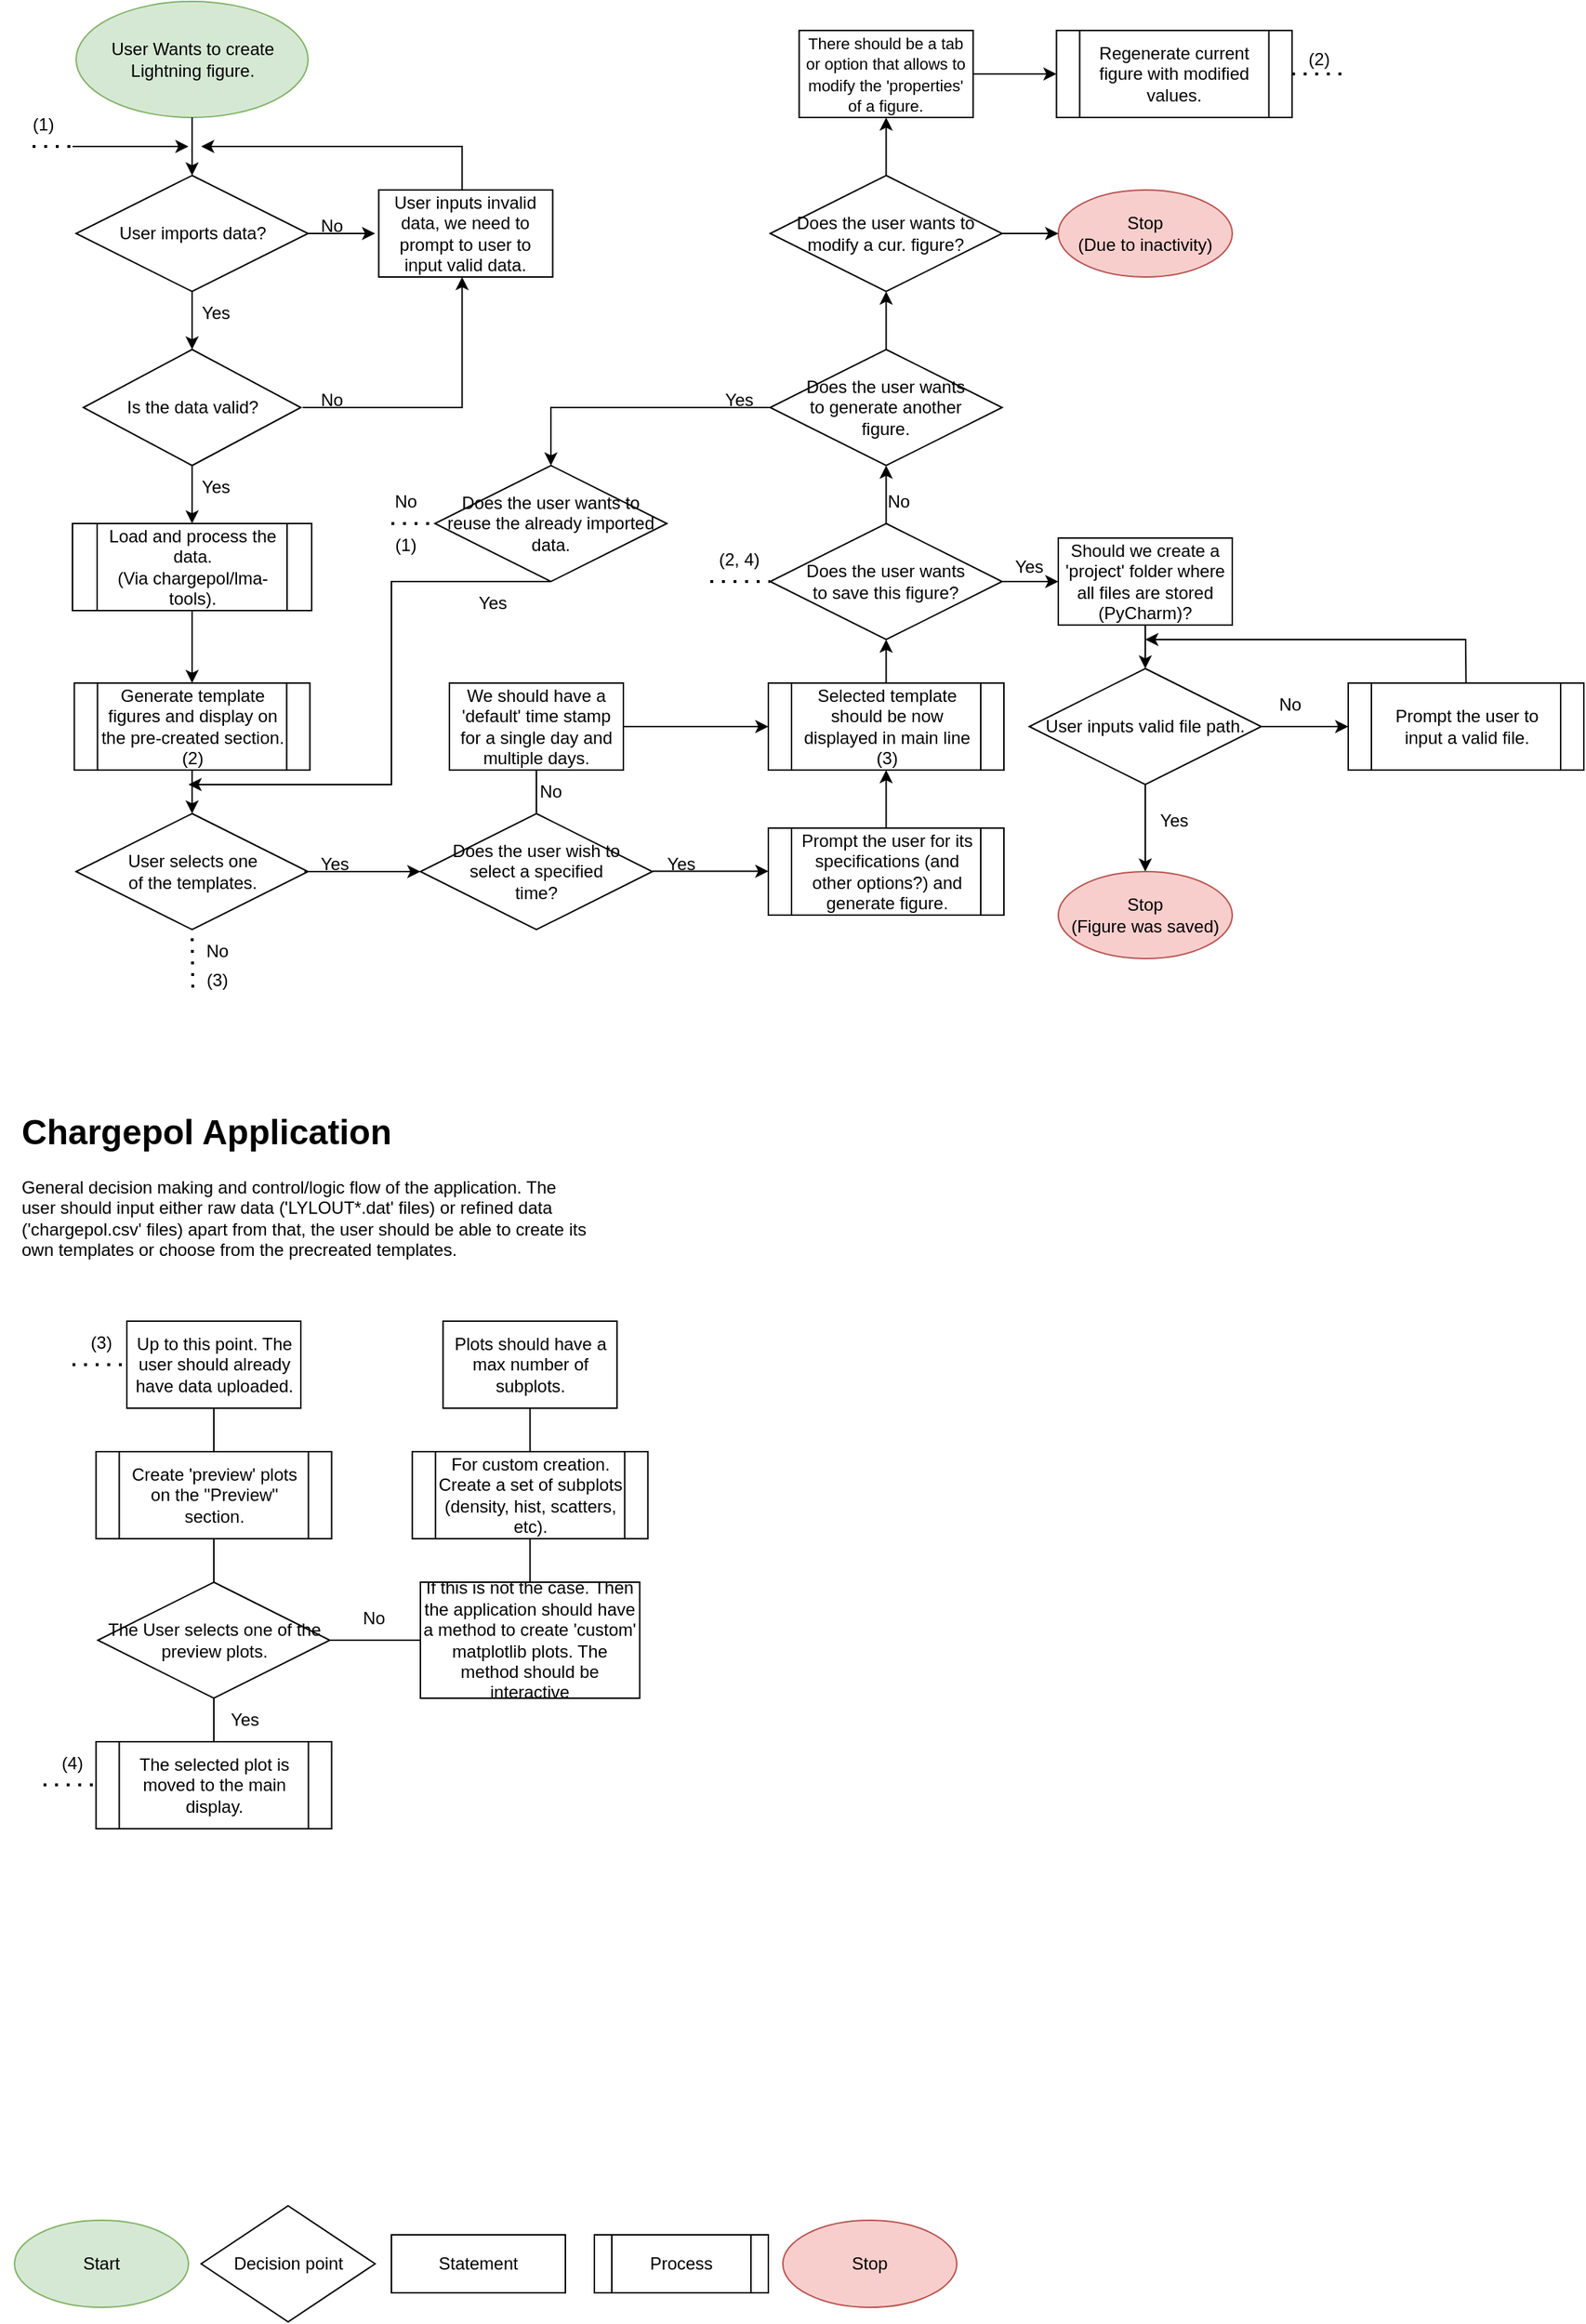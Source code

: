 <mxfile version="20.5.3" type="embed"><diagram id="C5RBs43oDa-KdzZeNtuy" name="Page-1"><mxGraphModel dx="494" dy="338" grid="1" gridSize="10" guides="1" tooltips="1" connect="1" arrows="1" fold="1" page="1" pageScale="1" pageWidth="1169" pageHeight="1654" math="0" shadow="0"><root><mxCell id="WIyWlLk6GJQsqaUBKTNV-0"/><mxCell id="WIyWlLk6GJQsqaUBKTNV-1" parent="WIyWlLk6GJQsqaUBKTNV-0"/><mxCell id="_-kEL4ofkOqdXQKnSpcr-0" value="User Wants to create&lt;br&gt;Lightning figure." style="ellipse;whiteSpace=wrap;html=1;fillColor=#d5e8d4;strokeColor=#82b366;" parent="WIyWlLk6GJQsqaUBKTNV-1" vertex="1"><mxGeometry x="82.5" y="40" width="160" height="80" as="geometry"/></mxCell><mxCell id="_-kEL4ofkOqdXQKnSpcr-2" value="User imports data?" style="rhombus;whiteSpace=wrap;html=1;" parent="WIyWlLk6GJQsqaUBKTNV-1" vertex="1"><mxGeometry x="82.5" y="160" width="160" height="80" as="geometry"/></mxCell><mxCell id="_-kEL4ofkOqdXQKnSpcr-3" value="User inputs invalid data, we need to prompt to user to input valid data." style="rounded=0;whiteSpace=wrap;html=1;" parent="WIyWlLk6GJQsqaUBKTNV-1" vertex="1"><mxGeometry x="291.25" y="170" width="120" height="60" as="geometry"/></mxCell><mxCell id="_-kEL4ofkOqdXQKnSpcr-4" value="Is the data valid?" style="rhombus;whiteSpace=wrap;html=1;" parent="WIyWlLk6GJQsqaUBKTNV-1" vertex="1"><mxGeometry x="87.5" y="280" width="150" height="80" as="geometry"/></mxCell><mxCell id="_-kEL4ofkOqdXQKnSpcr-7" value="Load and process the data.&lt;br style=&quot;border-color: var(--border-color);&quot;&gt;(Via chargepol/lma-tools)." style="shape=process;whiteSpace=wrap;html=1;backgroundOutline=1;" parent="WIyWlLk6GJQsqaUBKTNV-1" vertex="1"><mxGeometry x="80" y="400" width="165" height="60" as="geometry"/></mxCell><mxCell id="_-kEL4ofkOqdXQKnSpcr-8" value="Statement" style="rounded=0;whiteSpace=wrap;html=1;" parent="WIyWlLk6GJQsqaUBKTNV-1" vertex="1"><mxGeometry x="300" y="1580" width="120" height="40" as="geometry"/></mxCell><mxCell id="_-kEL4ofkOqdXQKnSpcr-10" value="Stop" style="ellipse;whiteSpace=wrap;html=1;fillColor=#f8cecc;strokeColor=#b85450;" parent="WIyWlLk6GJQsqaUBKTNV-1" vertex="1"><mxGeometry x="570" y="1570" width="120" height="60" as="geometry"/></mxCell><mxCell id="_-kEL4ofkOqdXQKnSpcr-11" value="Process" style="shape=process;whiteSpace=wrap;html=1;backgroundOutline=1;" parent="WIyWlLk6GJQsqaUBKTNV-1" vertex="1"><mxGeometry x="440" y="1580" width="120" height="40" as="geometry"/></mxCell><mxCell id="_-kEL4ofkOqdXQKnSpcr-12" value="Decision point" style="rhombus;whiteSpace=wrap;html=1;" parent="WIyWlLk6GJQsqaUBKTNV-1" vertex="1"><mxGeometry x="168.75" y="1560" width="120" height="80" as="geometry"/></mxCell><mxCell id="_-kEL4ofkOqdXQKnSpcr-13" value="" style="endArrow=classic;html=1;rounded=0;entryX=0.5;entryY=1;entryDx=0;entryDy=0;" parent="WIyWlLk6GJQsqaUBKTNV-1" edge="1"><mxGeometry width="50" height="50" relative="1" as="geometry"><mxPoint x="238.75" y="320" as="sourcePoint"/><mxPoint x="348.75" y="230" as="targetPoint"/><Array as="points"><mxPoint x="348.75" y="320"/></Array></mxGeometry></mxCell><mxCell id="_-kEL4ofkOqdXQKnSpcr-14" value="No" style="text;html=1;strokeColor=none;fillColor=none;align=center;verticalAlign=middle;whiteSpace=wrap;rounded=0;" parent="WIyWlLk6GJQsqaUBKTNV-1" vertex="1"><mxGeometry x="228.75" y="300" width="60" height="30" as="geometry"/></mxCell><mxCell id="_-kEL4ofkOqdXQKnSpcr-15" value="" style="endArrow=classic;html=1;rounded=0;exitX=0.5;exitY=1;exitDx=0;exitDy=0;entryX=0.5;entryY=0;entryDx=0;entryDy=0;" parent="WIyWlLk6GJQsqaUBKTNV-1" source="_-kEL4ofkOqdXQKnSpcr-2" target="_-kEL4ofkOqdXQKnSpcr-4" edge="1"><mxGeometry width="50" height="50" relative="1" as="geometry"><mxPoint x="178.75" y="260" as="sourcePoint"/><mxPoint x="228.75" y="210" as="targetPoint"/></mxGeometry></mxCell><mxCell id="_-kEL4ofkOqdXQKnSpcr-18" value="Yes" style="text;html=1;strokeColor=none;fillColor=none;align=center;verticalAlign=middle;whiteSpace=wrap;rounded=0;" parent="WIyWlLk6GJQsqaUBKTNV-1" vertex="1"><mxGeometry x="148.75" y="240" width="60" height="30" as="geometry"/></mxCell><mxCell id="_-kEL4ofkOqdXQKnSpcr-19" value="" style="endArrow=classic;html=1;rounded=0;exitX=0.5;exitY=1;exitDx=0;exitDy=0;entryX=0.5;entryY=0;entryDx=0;entryDy=0;" parent="WIyWlLk6GJQsqaUBKTNV-1" source="_-kEL4ofkOqdXQKnSpcr-0" target="_-kEL4ofkOqdXQKnSpcr-2" edge="1"><mxGeometry width="50" height="50" relative="1" as="geometry"><mxPoint x="168.75" y="160" as="sourcePoint"/><mxPoint x="218.75" y="110" as="targetPoint"/></mxGeometry></mxCell><mxCell id="_-kEL4ofkOqdXQKnSpcr-20" value="" style="endArrow=classic;html=1;rounded=0;exitX=1;exitY=0.5;exitDx=0;exitDy=0;entryX=0;entryY=0.5;entryDx=0;entryDy=0;" parent="WIyWlLk6GJQsqaUBKTNV-1" source="_-kEL4ofkOqdXQKnSpcr-2" edge="1"><mxGeometry width="50" height="50" relative="1" as="geometry"><mxPoint x="248.75" y="160" as="sourcePoint"/><mxPoint x="288.75" y="200" as="targetPoint"/></mxGeometry></mxCell><mxCell id="_-kEL4ofkOqdXQKnSpcr-21" value="No" style="text;html=1;strokeColor=none;fillColor=none;align=center;verticalAlign=middle;whiteSpace=wrap;rounded=0;" parent="WIyWlLk6GJQsqaUBKTNV-1" vertex="1"><mxGeometry x="228.75" y="180" width="60" height="30" as="geometry"/></mxCell><mxCell id="_-kEL4ofkOqdXQKnSpcr-22" value="" style="endArrow=classic;html=1;rounded=0;exitX=0.5;exitY=0;exitDx=0;exitDy=0;" parent="WIyWlLk6GJQsqaUBKTNV-1" edge="1"><mxGeometry width="50" height="50" relative="1" as="geometry"><mxPoint x="348.75" y="170" as="sourcePoint"/><mxPoint x="168.75" y="140" as="targetPoint"/><Array as="points"><mxPoint x="348.75" y="140"/></Array></mxGeometry></mxCell><mxCell id="_-kEL4ofkOqdXQKnSpcr-23" value="" style="endArrow=classic;html=1;rounded=0;exitX=0.5;exitY=1;exitDx=0;exitDy=0;entryX=0.5;entryY=0;entryDx=0;entryDy=0;" parent="WIyWlLk6GJQsqaUBKTNV-1" source="_-kEL4ofkOqdXQKnSpcr-4" target="_-kEL4ofkOqdXQKnSpcr-7" edge="1"><mxGeometry width="50" height="50" relative="1" as="geometry"><mxPoint x="188.75" y="380" as="sourcePoint"/><mxPoint x="238.75" y="330" as="targetPoint"/></mxGeometry></mxCell><mxCell id="_-kEL4ofkOqdXQKnSpcr-24" value="Yes" style="text;html=1;strokeColor=none;fillColor=none;align=center;verticalAlign=middle;whiteSpace=wrap;rounded=0;" parent="WIyWlLk6GJQsqaUBKTNV-1" vertex="1"><mxGeometry x="148.75" y="360" width="60" height="30" as="geometry"/></mxCell><mxCell id="_-kEL4ofkOqdXQKnSpcr-25" value="" style="endArrow=classic;html=1;rounded=0;exitX=0.5;exitY=1;exitDx=0;exitDy=0;entryX=0.5;entryY=0;entryDx=0;entryDy=0;" parent="WIyWlLk6GJQsqaUBKTNV-1" source="_-kEL4ofkOqdXQKnSpcr-7" target="_-kEL4ofkOqdXQKnSpcr-26" edge="1"><mxGeometry width="50" height="50" relative="1" as="geometry"><mxPoint x="188.75" y="540" as="sourcePoint"/><mxPoint x="163.75" y="520" as="targetPoint"/></mxGeometry></mxCell><mxCell id="_-kEL4ofkOqdXQKnSpcr-26" value="Generate template figures and display on the pre-created section. (2)" style="shape=process;whiteSpace=wrap;html=1;backgroundOutline=1;" parent="WIyWlLk6GJQsqaUBKTNV-1" vertex="1"><mxGeometry x="81.25" y="510" width="162.5" height="60" as="geometry"/></mxCell><mxCell id="_-kEL4ofkOqdXQKnSpcr-27" value="User selects one &lt;br&gt;of the templates." style="rhombus;whiteSpace=wrap;html=1;" parent="WIyWlLk6GJQsqaUBKTNV-1" vertex="1"><mxGeometry x="82.5" y="600" width="160" height="80" as="geometry"/></mxCell><mxCell id="_-kEL4ofkOqdXQKnSpcr-28" value="" style="endArrow=classic;html=1;rounded=0;exitX=0.5;exitY=1;exitDx=0;exitDy=0;entryX=0.5;entryY=0;entryDx=0;entryDy=0;" parent="WIyWlLk6GJQsqaUBKTNV-1" source="_-kEL4ofkOqdXQKnSpcr-26" target="_-kEL4ofkOqdXQKnSpcr-27" edge="1"><mxGeometry width="50" height="50" relative="1" as="geometry"><mxPoint x="200" y="610" as="sourcePoint"/><mxPoint x="250" y="560" as="targetPoint"/></mxGeometry></mxCell><mxCell id="_-kEL4ofkOqdXQKnSpcr-29" value="" style="endArrow=classic;html=1;rounded=0;" parent="WIyWlLk6GJQsqaUBKTNV-1" edge="1"><mxGeometry width="50" height="50" relative="1" as="geometry"><mxPoint x="240" y="640" as="sourcePoint"/><mxPoint x="320" y="640" as="targetPoint"/></mxGeometry></mxCell><mxCell id="_-kEL4ofkOqdXQKnSpcr-31" value="Start" style="ellipse;whiteSpace=wrap;html=1;fillColor=#d5e8d4;strokeColor=#82b366;" parent="WIyWlLk6GJQsqaUBKTNV-1" vertex="1"><mxGeometry x="40" y="1570" width="120" height="60" as="geometry"/></mxCell><mxCell id="_-kEL4ofkOqdXQKnSpcr-36" value="Selected template should be now displayed in main line (3)" style="shape=process;whiteSpace=wrap;html=1;backgroundOutline=1;" parent="WIyWlLk6GJQsqaUBKTNV-1" vertex="1"><mxGeometry x="560" y="510" width="162.5" height="60" as="geometry"/></mxCell><mxCell id="_-kEL4ofkOqdXQKnSpcr-38" value="Does the user wish to&lt;br&gt;select a specified&lt;br&gt;time?" style="rhombus;whiteSpace=wrap;html=1;" parent="WIyWlLk6GJQsqaUBKTNV-1" vertex="1"><mxGeometry x="320" y="600" width="160" height="80" as="geometry"/></mxCell><mxCell id="_-kEL4ofkOqdXQKnSpcr-40" value="" style="endArrow=classic;html=1;rounded=0;exitX=0.5;exitY=0;exitDx=0;exitDy=0;" parent="WIyWlLk6GJQsqaUBKTNV-1" source="_-kEL4ofkOqdXQKnSpcr-38" edge="1"><mxGeometry width="50" height="50" relative="1" as="geometry"><mxPoint x="410" y="590" as="sourcePoint"/><mxPoint x="400" y="520" as="targetPoint"/></mxGeometry></mxCell><mxCell id="_-kEL4ofkOqdXQKnSpcr-41" value="We should have a 'default' time stamp for a single day and multiple days." style="rounded=0;whiteSpace=wrap;html=1;" parent="WIyWlLk6GJQsqaUBKTNV-1" vertex="1"><mxGeometry x="340" y="510" width="120" height="60" as="geometry"/></mxCell><mxCell id="_-kEL4ofkOqdXQKnSpcr-42" value="No" style="text;html=1;strokeColor=none;fillColor=none;align=center;verticalAlign=middle;whiteSpace=wrap;rounded=0;" parent="WIyWlLk6GJQsqaUBKTNV-1" vertex="1"><mxGeometry x="380" y="570" width="60" height="30" as="geometry"/></mxCell><mxCell id="_-kEL4ofkOqdXQKnSpcr-43" value="Yes" style="text;html=1;strokeColor=none;fillColor=none;align=center;verticalAlign=middle;whiteSpace=wrap;rounded=0;" parent="WIyWlLk6GJQsqaUBKTNV-1" vertex="1"><mxGeometry x="470" y="620" width="60" height="30" as="geometry"/></mxCell><mxCell id="_-kEL4ofkOqdXQKnSpcr-44" value="Prompt the user for its specifications (and other options?) and generate figure." style="shape=process;whiteSpace=wrap;html=1;backgroundOutline=1;" parent="WIyWlLk6GJQsqaUBKTNV-1" vertex="1"><mxGeometry x="560" y="610" width="162.5" height="60" as="geometry"/></mxCell><mxCell id="_-kEL4ofkOqdXQKnSpcr-45" value="" style="endArrow=classic;html=1;rounded=0;" parent="WIyWlLk6GJQsqaUBKTNV-1" edge="1"><mxGeometry width="50" height="50" relative="1" as="geometry"><mxPoint x="480" y="639.76" as="sourcePoint"/><mxPoint x="560" y="639.76" as="targetPoint"/></mxGeometry></mxCell><mxCell id="_-kEL4ofkOqdXQKnSpcr-46" value="" style="endArrow=classic;html=1;rounded=0;exitX=1;exitY=0.5;exitDx=0;exitDy=0;entryX=0;entryY=0.5;entryDx=0;entryDy=0;" parent="WIyWlLk6GJQsqaUBKTNV-1" source="_-kEL4ofkOqdXQKnSpcr-41" target="_-kEL4ofkOqdXQKnSpcr-36" edge="1"><mxGeometry width="50" height="50" relative="1" as="geometry"><mxPoint x="470" y="550" as="sourcePoint"/><mxPoint x="520" y="500" as="targetPoint"/></mxGeometry></mxCell><mxCell id="_-kEL4ofkOqdXQKnSpcr-47" value="" style="endArrow=classic;html=1;rounded=0;exitX=0.5;exitY=0;exitDx=0;exitDy=0;entryX=0.5;entryY=1;entryDx=0;entryDy=0;" parent="WIyWlLk6GJQsqaUBKTNV-1" source="_-kEL4ofkOqdXQKnSpcr-44" target="_-kEL4ofkOqdXQKnSpcr-36" edge="1"><mxGeometry width="50" height="50" relative="1" as="geometry"><mxPoint x="650" y="600" as="sourcePoint"/><mxPoint x="700" y="550" as="targetPoint"/></mxGeometry></mxCell><mxCell id="_-kEL4ofkOqdXQKnSpcr-50" value="Does the user wants &lt;br&gt;to save this figure?" style="rhombus;whiteSpace=wrap;html=1;" parent="WIyWlLk6GJQsqaUBKTNV-1" vertex="1"><mxGeometry x="561.25" y="400" width="160" height="80" as="geometry"/></mxCell><mxCell id="_-kEL4ofkOqdXQKnSpcr-51" value="Does the user wants &lt;br&gt;to generate another &lt;br&gt;figure." style="rhombus;whiteSpace=wrap;html=1;" parent="WIyWlLk6GJQsqaUBKTNV-1" vertex="1"><mxGeometry x="561.25" y="280" width="160" height="80" as="geometry"/></mxCell><mxCell id="_-kEL4ofkOqdXQKnSpcr-52" value="Yes" style="text;html=1;strokeColor=none;fillColor=none;align=center;verticalAlign=middle;whiteSpace=wrap;rounded=0;" parent="WIyWlLk6GJQsqaUBKTNV-1" vertex="1"><mxGeometry x="231" y="620" width="60" height="30" as="geometry"/></mxCell><mxCell id="_-kEL4ofkOqdXQKnSpcr-56" value="Does the user wants to&lt;br&gt;reuse the already imported data." style="rhombus;whiteSpace=wrap;html=1;" parent="WIyWlLk6GJQsqaUBKTNV-1" vertex="1"><mxGeometry x="330" y="360" width="160" height="80" as="geometry"/></mxCell><mxCell id="_-kEL4ofkOqdXQKnSpcr-57" value="" style="endArrow=classic;html=1;rounded=0;exitX=0;exitY=0.5;exitDx=0;exitDy=0;entryX=0.5;entryY=0;entryDx=0;entryDy=0;" parent="WIyWlLk6GJQsqaUBKTNV-1" source="_-kEL4ofkOqdXQKnSpcr-51" target="_-kEL4ofkOqdXQKnSpcr-56" edge="1"><mxGeometry width="50" height="50" relative="1" as="geometry"><mxPoint x="770" y="470" as="sourcePoint"/><mxPoint x="400" y="320" as="targetPoint"/><Array as="points"><mxPoint x="410" y="320"/></Array></mxGeometry></mxCell><mxCell id="_-kEL4ofkOqdXQKnSpcr-58" value="" style="endArrow=classic;html=1;rounded=0;exitX=0.5;exitY=1;exitDx=0;exitDy=0;" parent="WIyWlLk6GJQsqaUBKTNV-1" source="_-kEL4ofkOqdXQKnSpcr-56" edge="1"><mxGeometry width="50" height="50" relative="1" as="geometry"><mxPoint x="440" y="480" as="sourcePoint"/><mxPoint x="160" y="580" as="targetPoint"/><Array as="points"><mxPoint x="300" y="440"/><mxPoint x="300" y="580"/></Array></mxGeometry></mxCell><mxCell id="_-kEL4ofkOqdXQKnSpcr-60" value="" style="endArrow=none;dashed=1;html=1;dashPattern=1 3;strokeWidth=2;rounded=0;entryX=0;entryY=0.5;entryDx=0;entryDy=0;" parent="WIyWlLk6GJQsqaUBKTNV-1" target="_-kEL4ofkOqdXQKnSpcr-56" edge="1"><mxGeometry width="50" height="50" relative="1" as="geometry"><mxPoint x="300" y="400" as="sourcePoint"/><mxPoint x="340" y="390" as="targetPoint"/></mxGeometry></mxCell><mxCell id="_-kEL4ofkOqdXQKnSpcr-61" value="(1)" style="text;html=1;strokeColor=none;fillColor=none;align=center;verticalAlign=middle;whiteSpace=wrap;rounded=0;" parent="WIyWlLk6GJQsqaUBKTNV-1" vertex="1"><mxGeometry x="280" y="400" width="60" height="30" as="geometry"/></mxCell><mxCell id="_-kEL4ofkOqdXQKnSpcr-64" value="" style="endArrow=none;dashed=1;html=1;dashPattern=1 3;strokeWidth=2;rounded=0;entryX=0;entryY=0.5;entryDx=0;entryDy=0;" parent="WIyWlLk6GJQsqaUBKTNV-1" edge="1"><mxGeometry width="50" height="50" relative="1" as="geometry"><mxPoint x="52.5" y="140" as="sourcePoint"/><mxPoint x="82.5" y="140" as="targetPoint"/></mxGeometry></mxCell><mxCell id="_-kEL4ofkOqdXQKnSpcr-65" value="" style="endArrow=classic;html=1;rounded=0;" parent="WIyWlLk6GJQsqaUBKTNV-1" edge="1"><mxGeometry width="50" height="50" relative="1" as="geometry"><mxPoint x="80" y="140" as="sourcePoint"/><mxPoint x="160" y="140" as="targetPoint"/></mxGeometry></mxCell><mxCell id="_-kEL4ofkOqdXQKnSpcr-66" value="(1)" style="text;html=1;strokeColor=none;fillColor=none;align=center;verticalAlign=middle;whiteSpace=wrap;rounded=0;" parent="WIyWlLk6GJQsqaUBKTNV-1" vertex="1"><mxGeometry x="30" y="110" width="60" height="30" as="geometry"/></mxCell><mxCell id="_-kEL4ofkOqdXQKnSpcr-68" value="No" style="text;html=1;strokeColor=none;fillColor=none;align=center;verticalAlign=middle;whiteSpace=wrap;rounded=0;" parent="WIyWlLk6GJQsqaUBKTNV-1" vertex="1"><mxGeometry x="150" y="680" width="60" height="30" as="geometry"/></mxCell><mxCell id="_-kEL4ofkOqdXQKnSpcr-69" value="" style="endArrow=classic;html=1;rounded=0;exitX=0.5;exitY=0;exitDx=0;exitDy=0;entryX=0.5;entryY=1;entryDx=0;entryDy=0;" parent="WIyWlLk6GJQsqaUBKTNV-1" source="_-kEL4ofkOqdXQKnSpcr-36" target="_-kEL4ofkOqdXQKnSpcr-50" edge="1"><mxGeometry width="50" height="50" relative="1" as="geometry"><mxPoint x="490" y="510" as="sourcePoint"/><mxPoint x="540" y="460" as="targetPoint"/></mxGeometry></mxCell><mxCell id="_-kEL4ofkOqdXQKnSpcr-70" value="" style="endArrow=classic;html=1;rounded=0;exitX=0.5;exitY=0;exitDx=0;exitDy=0;entryX=0.5;entryY=1;entryDx=0;entryDy=0;" parent="WIyWlLk6GJQsqaUBKTNV-1" source="_-kEL4ofkOqdXQKnSpcr-50" target="_-kEL4ofkOqdXQKnSpcr-51" edge="1"><mxGeometry width="50" height="50" relative="1" as="geometry"><mxPoint x="530" y="410" as="sourcePoint"/><mxPoint x="580" y="360" as="targetPoint"/></mxGeometry></mxCell><mxCell id="_-kEL4ofkOqdXQKnSpcr-71" value="No" style="text;html=1;strokeColor=none;fillColor=none;align=center;verticalAlign=middle;whiteSpace=wrap;rounded=0;" parent="WIyWlLk6GJQsqaUBKTNV-1" vertex="1"><mxGeometry x="620" y="370" width="60" height="30" as="geometry"/></mxCell><mxCell id="_-kEL4ofkOqdXQKnSpcr-72" value="" style="endArrow=classic;html=1;rounded=0;exitX=1;exitY=0.5;exitDx=0;exitDy=0;" parent="WIyWlLk6GJQsqaUBKTNV-1" source="_-kEL4ofkOqdXQKnSpcr-50" edge="1"><mxGeometry width="50" height="50" relative="1" as="geometry"><mxPoint x="750" y="460" as="sourcePoint"/><mxPoint x="760" y="440" as="targetPoint"/></mxGeometry></mxCell><mxCell id="_-kEL4ofkOqdXQKnSpcr-73" value="Should we create a 'project' folder where all files are stored (PyCharm)?" style="rounded=0;whiteSpace=wrap;html=1;" parent="WIyWlLk6GJQsqaUBKTNV-1" vertex="1"><mxGeometry x="760" y="410" width="120" height="60" as="geometry"/></mxCell><mxCell id="_-kEL4ofkOqdXQKnSpcr-74" value="" style="endArrow=classic;html=1;rounded=0;exitX=0.5;exitY=1;exitDx=0;exitDy=0;entryX=0.5;entryY=0;entryDx=0;entryDy=0;" parent="WIyWlLk6GJQsqaUBKTNV-1" source="_-kEL4ofkOqdXQKnSpcr-73" target="_-kEL4ofkOqdXQKnSpcr-77" edge="1"><mxGeometry width="50" height="50" relative="1" as="geometry"><mxPoint x="860" y="530" as="sourcePoint"/><mxPoint x="820" y="520" as="targetPoint"/></mxGeometry></mxCell><mxCell id="_-kEL4ofkOqdXQKnSpcr-77" value="User inputs valid file path." style="rhombus;whiteSpace=wrap;html=1;" parent="WIyWlLk6GJQsqaUBKTNV-1" vertex="1"><mxGeometry x="740" y="500" width="160" height="80" as="geometry"/></mxCell><mxCell id="_-kEL4ofkOqdXQKnSpcr-80" value="" style="endArrow=classic;html=1;rounded=0;exitX=0.5;exitY=1;exitDx=0;exitDy=0;entryX=0.5;entryY=0;entryDx=0;entryDy=0;" parent="WIyWlLk6GJQsqaUBKTNV-1" source="_-kEL4ofkOqdXQKnSpcr-77" target="_-kEL4ofkOqdXQKnSpcr-81" edge="1"><mxGeometry width="50" height="50" relative="1" as="geometry"><mxPoint x="850" y="640" as="sourcePoint"/><mxPoint x="820" y="640" as="targetPoint"/></mxGeometry></mxCell><mxCell id="_-kEL4ofkOqdXQKnSpcr-81" value="Stop&lt;br&gt;(Figure was saved)" style="ellipse;whiteSpace=wrap;html=1;fillColor=#f8cecc;strokeColor=#b85450;" parent="WIyWlLk6GJQsqaUBKTNV-1" vertex="1"><mxGeometry x="760" y="640" width="120" height="60" as="geometry"/></mxCell><mxCell id="_-kEL4ofkOqdXQKnSpcr-82" value="No" style="text;html=1;strokeColor=none;fillColor=none;align=center;verticalAlign=middle;whiteSpace=wrap;rounded=0;" parent="WIyWlLk6GJQsqaUBKTNV-1" vertex="1"><mxGeometry x="890" y="510" width="60" height="30" as="geometry"/></mxCell><mxCell id="_-kEL4ofkOqdXQKnSpcr-84" value="Yes" style="text;html=1;strokeColor=none;fillColor=none;align=center;verticalAlign=middle;whiteSpace=wrap;rounded=0;" parent="WIyWlLk6GJQsqaUBKTNV-1" vertex="1"><mxGeometry x="510" y="300" width="60" height="30" as="geometry"/></mxCell><mxCell id="_-kEL4ofkOqdXQKnSpcr-85" value="Yes" style="text;html=1;strokeColor=none;fillColor=none;align=center;verticalAlign=middle;whiteSpace=wrap;rounded=0;" parent="WIyWlLk6GJQsqaUBKTNV-1" vertex="1"><mxGeometry x="340" y="440" width="60" height="30" as="geometry"/></mxCell><mxCell id="_-kEL4ofkOqdXQKnSpcr-86" value="No" style="text;html=1;strokeColor=none;fillColor=none;align=center;verticalAlign=middle;whiteSpace=wrap;rounded=0;" parent="WIyWlLk6GJQsqaUBKTNV-1" vertex="1"><mxGeometry x="280" y="370" width="60" height="30" as="geometry"/></mxCell><mxCell id="_-kEL4ofkOqdXQKnSpcr-87" value="Yes" style="text;html=1;strokeColor=none;fillColor=none;align=center;verticalAlign=middle;whiteSpace=wrap;rounded=0;" parent="WIyWlLk6GJQsqaUBKTNV-1" vertex="1"><mxGeometry x="710" y="415" width="60" height="30" as="geometry"/></mxCell><mxCell id="_-kEL4ofkOqdXQKnSpcr-88" value="Yes" style="text;html=1;strokeColor=none;fillColor=none;align=center;verticalAlign=middle;whiteSpace=wrap;rounded=0;" parent="WIyWlLk6GJQsqaUBKTNV-1" vertex="1"><mxGeometry x="810" y="590" width="60" height="30" as="geometry"/></mxCell><mxCell id="_-kEL4ofkOqdXQKnSpcr-89" value="" style="endArrow=classic;html=1;rounded=0;exitX=1;exitY=0.5;exitDx=0;exitDy=0;" parent="WIyWlLk6GJQsqaUBKTNV-1" source="_-kEL4ofkOqdXQKnSpcr-77" edge="1"><mxGeometry width="50" height="50" relative="1" as="geometry"><mxPoint x="950" y="590" as="sourcePoint"/><mxPoint x="960" y="540" as="targetPoint"/></mxGeometry></mxCell><mxCell id="_-kEL4ofkOqdXQKnSpcr-92" value="Prompt the user to input a valid file." style="shape=process;whiteSpace=wrap;html=1;backgroundOutline=1;" parent="WIyWlLk6GJQsqaUBKTNV-1" vertex="1"><mxGeometry x="960" y="510" width="162.5" height="60" as="geometry"/></mxCell><mxCell id="_-kEL4ofkOqdXQKnSpcr-93" value="" style="endArrow=classic;html=1;rounded=0;exitX=0.5;exitY=0;exitDx=0;exitDy=0;" parent="WIyWlLk6GJQsqaUBKTNV-1" source="_-kEL4ofkOqdXQKnSpcr-92" edge="1"><mxGeometry width="50" height="50" relative="1" as="geometry"><mxPoint x="1040" y="450" as="sourcePoint"/><mxPoint x="820" y="480" as="targetPoint"/><Array as="points"><mxPoint x="1041" y="480"/></Array></mxGeometry></mxCell><mxCell id="_-kEL4ofkOqdXQKnSpcr-94" value="" style="endArrow=classic;html=1;rounded=0;exitX=0.5;exitY=0;exitDx=0;exitDy=0;entryX=0.5;entryY=1;entryDx=0;entryDy=0;" parent="WIyWlLk6GJQsqaUBKTNV-1" source="_-kEL4ofkOqdXQKnSpcr-51" target="_-kEL4ofkOqdXQKnSpcr-95" edge="1"><mxGeometry width="50" height="50" relative="1" as="geometry"><mxPoint x="650" y="260" as="sourcePoint"/><mxPoint x="670" y="250" as="targetPoint"/></mxGeometry></mxCell><mxCell id="_-kEL4ofkOqdXQKnSpcr-95" value="Does the user wants to&lt;br&gt;modify a cur. figure?" style="rhombus;whiteSpace=wrap;html=1;" parent="WIyWlLk6GJQsqaUBKTNV-1" vertex="1"><mxGeometry x="561.25" y="160" width="160" height="80" as="geometry"/></mxCell><mxCell id="_-kEL4ofkOqdXQKnSpcr-97" value="Stop&lt;br&gt;(Due to inactivity)" style="ellipse;whiteSpace=wrap;html=1;fillColor=#f8cecc;strokeColor=#b85450;" parent="WIyWlLk6GJQsqaUBKTNV-1" vertex="1"><mxGeometry x="760" y="170" width="120" height="60" as="geometry"/></mxCell><mxCell id="_-kEL4ofkOqdXQKnSpcr-98" value="" style="endArrow=classic;html=1;rounded=0;exitX=1;exitY=0.5;exitDx=0;exitDy=0;entryX=0;entryY=0.5;entryDx=0;entryDy=0;" parent="WIyWlLk6GJQsqaUBKTNV-1" source="_-kEL4ofkOqdXQKnSpcr-95" target="_-kEL4ofkOqdXQKnSpcr-97" edge="1"><mxGeometry width="50" height="50" relative="1" as="geometry"><mxPoint x="710" y="190" as="sourcePoint"/><mxPoint x="760" y="140" as="targetPoint"/></mxGeometry></mxCell><mxCell id="_-kEL4ofkOqdXQKnSpcr-100" value="" style="endArrow=classic;html=1;rounded=0;exitX=0.5;exitY=0;exitDx=0;exitDy=0;entryX=0.5;entryY=1;entryDx=0;entryDy=0;" parent="WIyWlLk6GJQsqaUBKTNV-1" source="_-kEL4ofkOqdXQKnSpcr-95" edge="1"><mxGeometry width="50" height="50" relative="1" as="geometry"><mxPoint x="720" y="140" as="sourcePoint"/><mxPoint x="641.25" y="120" as="targetPoint"/></mxGeometry></mxCell><mxCell id="_-kEL4ofkOqdXQKnSpcr-102" value="&lt;font style=&quot;font-size: 11px;&quot;&gt;There should be a tab or option that allows to modify the 'properties' of a figure.&lt;/font&gt;" style="rounded=0;whiteSpace=wrap;html=1;" parent="WIyWlLk6GJQsqaUBKTNV-1" vertex="1"><mxGeometry x="581.25" y="60" width="120" height="60" as="geometry"/></mxCell><mxCell id="_-kEL4ofkOqdXQKnSpcr-104" value="" style="endArrow=classic;html=1;rounded=0;exitX=1;exitY=0.5;exitDx=0;exitDy=0;entryX=0;entryY=0.5;entryDx=0;entryDy=0;" parent="WIyWlLk6GJQsqaUBKTNV-1" source="_-kEL4ofkOqdXQKnSpcr-102" target="_-kEL4ofkOqdXQKnSpcr-105" edge="1"><mxGeometry width="50" height="50" relative="1" as="geometry"><mxPoint x="700" y="170" as="sourcePoint"/><mxPoint x="760" y="90" as="targetPoint"/></mxGeometry></mxCell><mxCell id="_-kEL4ofkOqdXQKnSpcr-105" value="Regenerate current figure with modified values." style="shape=process;whiteSpace=wrap;html=1;backgroundOutline=1;" parent="WIyWlLk6GJQsqaUBKTNV-1" vertex="1"><mxGeometry x="758.75" y="60" width="162.5" height="60" as="geometry"/></mxCell><mxCell id="_-kEL4ofkOqdXQKnSpcr-107" value="" style="endArrow=none;dashed=1;html=1;dashPattern=1 3;strokeWidth=2;rounded=0;exitX=1;exitY=0.5;exitDx=0;exitDy=0;" parent="WIyWlLk6GJQsqaUBKTNV-1" source="_-kEL4ofkOqdXQKnSpcr-105" edge="1"><mxGeometry width="50" height="50" relative="1" as="geometry"><mxPoint x="970" y="140" as="sourcePoint"/><mxPoint x="960" y="90" as="targetPoint"/></mxGeometry></mxCell><mxCell id="_-kEL4ofkOqdXQKnSpcr-108" value="" style="endArrow=none;dashed=1;html=1;dashPattern=1 3;strokeWidth=2;rounded=0;entryX=0;entryY=0.5;entryDx=0;entryDy=0;" parent="WIyWlLk6GJQsqaUBKTNV-1" target="_-kEL4ofkOqdXQKnSpcr-50" edge="1"><mxGeometry width="50" height="50" relative="1" as="geometry"><mxPoint x="520" y="440" as="sourcePoint"/><mxPoint x="540" y="440" as="targetPoint"/></mxGeometry></mxCell><mxCell id="_-kEL4ofkOqdXQKnSpcr-109" value="(2, 4)" style="text;html=1;strokeColor=none;fillColor=none;align=center;verticalAlign=middle;whiteSpace=wrap;rounded=0;" parent="WIyWlLk6GJQsqaUBKTNV-1" vertex="1"><mxGeometry x="510" y="410" width="60" height="30" as="geometry"/></mxCell><mxCell id="_-kEL4ofkOqdXQKnSpcr-110" value="(2)" style="text;html=1;strokeColor=none;fillColor=none;align=center;verticalAlign=middle;whiteSpace=wrap;rounded=0;" parent="WIyWlLk6GJQsqaUBKTNV-1" vertex="1"><mxGeometry x="910" y="65" width="60" height="30" as="geometry"/></mxCell><mxCell id="_-kEL4ofkOqdXQKnSpcr-111" value="&lt;h1&gt;Chargepol Application&lt;/h1&gt;&lt;p&gt;General decision making and control/logic flow of the application. The user should input either raw data ('LYLOUT*.dat' files) or refined data ('chargepol.csv' files) apart from that, the user should be able to create its own templates or choose from the precreated templates.&lt;/p&gt;" style="text;html=1;strokeColor=none;fillColor=none;spacing=5;spacingTop=-20;whiteSpace=wrap;overflow=hidden;rounded=0;" parent="WIyWlLk6GJQsqaUBKTNV-1" vertex="1"><mxGeometry x="40" y="800" width="400" height="120" as="geometry"/></mxCell><mxCell id="_-kEL4ofkOqdXQKnSpcr-113" value="" style="endArrow=none;dashed=1;html=1;dashPattern=1 3;strokeWidth=2;rounded=0;entryX=0.5;entryY=1;entryDx=0;entryDy=0;" parent="WIyWlLk6GJQsqaUBKTNV-1" target="_-kEL4ofkOqdXQKnSpcr-27" edge="1"><mxGeometry width="50" height="50" relative="1" as="geometry"><mxPoint x="163" y="720" as="sourcePoint"/><mxPoint x="90" y="720" as="targetPoint"/></mxGeometry></mxCell><mxCell id="_-kEL4ofkOqdXQKnSpcr-114" value="(3)" style="text;html=1;strokeColor=none;fillColor=none;align=center;verticalAlign=middle;whiteSpace=wrap;rounded=0;" parent="WIyWlLk6GJQsqaUBKTNV-1" vertex="1"><mxGeometry x="150" y="700" width="60" height="30" as="geometry"/></mxCell><mxCell id="_-kEL4ofkOqdXQKnSpcr-116" value="" style="endArrow=none;dashed=1;html=1;dashPattern=1 3;strokeWidth=2;rounded=0;entryX=0;entryY=0.5;entryDx=0;entryDy=0;" parent="WIyWlLk6GJQsqaUBKTNV-1" edge="1"><mxGeometry width="50" height="50" relative="1" as="geometry"><mxPoint x="80" y="980" as="sourcePoint"/><mxPoint x="120" y="980" as="targetPoint"/></mxGeometry></mxCell><mxCell id="_-kEL4ofkOqdXQKnSpcr-117" value="(3)" style="text;html=1;strokeColor=none;fillColor=none;align=center;verticalAlign=middle;whiteSpace=wrap;rounded=0;" parent="WIyWlLk6GJQsqaUBKTNV-1" vertex="1"><mxGeometry x="70" y="950" width="60" height="30" as="geometry"/></mxCell><mxCell id="1" value="Up to this point. The user should already have data uploaded." style="rounded=0;whiteSpace=wrap;html=1;" vertex="1" parent="WIyWlLk6GJQsqaUBKTNV-1"><mxGeometry x="117.5" y="950" width="120" height="60" as="geometry"/></mxCell><mxCell id="2" value="Create 'preview' plots on the &quot;Preview&quot; section." style="shape=process;whiteSpace=wrap;html=1;backgroundOutline=1;" vertex="1" parent="WIyWlLk6GJQsqaUBKTNV-1"><mxGeometry x="96.25" y="1040" width="162.5" height="60" as="geometry"/></mxCell><mxCell id="4" value="The User selects one of the preview plots." style="rhombus;whiteSpace=wrap;html=1;" vertex="1" parent="WIyWlLk6GJQsqaUBKTNV-1"><mxGeometry x="97.5" y="1130" width="160" height="80" as="geometry"/></mxCell><mxCell id="5" value="The selected plot is moved to the main display." style="shape=process;whiteSpace=wrap;html=1;backgroundOutline=1;" vertex="1" parent="WIyWlLk6GJQsqaUBKTNV-1"><mxGeometry x="96.25" y="1240" width="162.5" height="60" as="geometry"/></mxCell><mxCell id="6" value="(4)" style="text;html=1;strokeColor=none;fillColor=none;align=center;verticalAlign=middle;whiteSpace=wrap;rounded=0;" vertex="1" parent="WIyWlLk6GJQsqaUBKTNV-1"><mxGeometry x="50" y="1240" width="60" height="30" as="geometry"/></mxCell><mxCell id="7" value="" style="endArrow=none;dashed=1;html=1;dashPattern=1 3;strokeWidth=2;rounded=0;entryX=0;entryY=0.5;entryDx=0;entryDy=0;" edge="1" parent="WIyWlLk6GJQsqaUBKTNV-1"><mxGeometry width="50" height="50" relative="1" as="geometry"><mxPoint x="60" y="1269.77" as="sourcePoint"/><mxPoint x="100" y="1269.77" as="targetPoint"/></mxGeometry></mxCell><mxCell id="8" value="" style="endArrow=none;html=1;rounded=0;exitX=0.5;exitY=1;exitDx=0;exitDy=0;entryX=0.5;entryY=0;entryDx=0;entryDy=0;" edge="1" parent="WIyWlLk6GJQsqaUBKTNV-1" source="1" target="2"><mxGeometry width="50" height="50" relative="1" as="geometry"><mxPoint x="400" y="1100" as="sourcePoint"/><mxPoint x="450" y="1050" as="targetPoint"/></mxGeometry></mxCell><mxCell id="9" value="" style="endArrow=none;html=1;rounded=0;exitX=0.5;exitY=0;exitDx=0;exitDy=0;entryX=0.5;entryY=1;entryDx=0;entryDy=0;" edge="1" parent="WIyWlLk6GJQsqaUBKTNV-1" source="5" target="4"><mxGeometry width="50" height="50" relative="1" as="geometry"><mxPoint x="400" y="1100" as="sourcePoint"/><mxPoint x="450" y="1050" as="targetPoint"/></mxGeometry></mxCell><mxCell id="10" value="" style="endArrow=none;html=1;rounded=0;exitX=0.5;exitY=0;exitDx=0;exitDy=0;entryX=0.5;entryY=1;entryDx=0;entryDy=0;" edge="1" parent="WIyWlLk6GJQsqaUBKTNV-1" source="4" target="2"><mxGeometry width="50" height="50" relative="1" as="geometry"><mxPoint x="320" y="1150" as="sourcePoint"/><mxPoint x="370" y="1100" as="targetPoint"/></mxGeometry></mxCell><mxCell id="11" value="Yes" style="text;html=1;strokeColor=none;fillColor=none;align=center;verticalAlign=middle;whiteSpace=wrap;rounded=0;" vertex="1" parent="WIyWlLk6GJQsqaUBKTNV-1"><mxGeometry x="168.75" y="1210" width="60" height="30" as="geometry"/></mxCell><mxCell id="13" value="" style="endArrow=none;html=1;rounded=0;exitX=1;exitY=0.5;exitDx=0;exitDy=0;entryX=0;entryY=0.5;entryDx=0;entryDy=0;" edge="1" parent="WIyWlLk6GJQsqaUBKTNV-1" source="4" target="16"><mxGeometry width="50" height="50" relative="1" as="geometry"><mxPoint x="400" y="1140" as="sourcePoint"/><mxPoint x="320" y="1170" as="targetPoint"/></mxGeometry></mxCell><mxCell id="15" value="No" style="text;html=1;strokeColor=none;fillColor=none;align=center;verticalAlign=middle;whiteSpace=wrap;rounded=0;" vertex="1" parent="WIyWlLk6GJQsqaUBKTNV-1"><mxGeometry x="257.5" y="1140" width="60" height="30" as="geometry"/></mxCell><mxCell id="16" value="If this is not the case. Then the application should have a method to create 'custom' matplotlib plots. The method should be interactive" style="rounded=0;whiteSpace=wrap;html=1;" vertex="1" parent="WIyWlLk6GJQsqaUBKTNV-1"><mxGeometry x="320" y="1130" width="151.25" height="80" as="geometry"/></mxCell><mxCell id="18" value="For custom creation. Create a set of subplots (density, hist, scatters, etc)." style="shape=process;whiteSpace=wrap;html=1;backgroundOutline=1;" vertex="1" parent="WIyWlLk6GJQsqaUBKTNV-1"><mxGeometry x="314.38" y="1040" width="162.5" height="60" as="geometry"/></mxCell><mxCell id="19" value="" style="endArrow=none;html=1;rounded=0;exitX=0.5;exitY=0;exitDx=0;exitDy=0;entryX=0.5;entryY=1;entryDx=0;entryDy=0;" edge="1" parent="WIyWlLk6GJQsqaUBKTNV-1" source="16" target="18"><mxGeometry width="50" height="50" relative="1" as="geometry"><mxPoint x="550" y="1140" as="sourcePoint"/><mxPoint x="600" y="1090" as="targetPoint"/></mxGeometry></mxCell><mxCell id="20" value="Plots should have a max number of subplots." style="rounded=0;whiteSpace=wrap;html=1;" vertex="1" parent="WIyWlLk6GJQsqaUBKTNV-1"><mxGeometry x="335.63" y="950" width="120" height="60" as="geometry"/></mxCell><mxCell id="21" value="" style="endArrow=none;html=1;rounded=0;exitX=0.5;exitY=0;exitDx=0;exitDy=0;entryX=0.5;entryY=1;entryDx=0;entryDy=0;" edge="1" parent="WIyWlLk6GJQsqaUBKTNV-1" source="18" target="20"><mxGeometry width="50" height="50" relative="1" as="geometry"><mxPoint x="350" y="1030" as="sourcePoint"/><mxPoint x="400" y="980" as="targetPoint"/></mxGeometry></mxCell></root></mxGraphModel></diagram></mxfile>